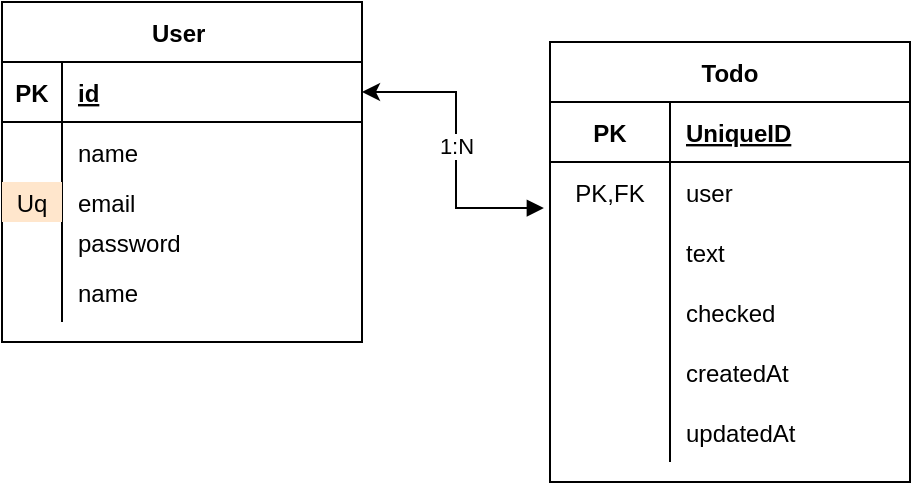 <mxfile version="14.9.0" type="github">
  <diagram id="wbyaY6LRQeAYhuGn-04J" name="openTodoList">
    <mxGraphModel dx="1422" dy="794" grid="1" gridSize="10" guides="1" tooltips="1" connect="1" arrows="1" fold="1" page="1" pageScale="1" pageWidth="827" pageHeight="1169" math="0" shadow="0">
      <root>
        <mxCell id="0" />
        <mxCell id="1" parent="0" />
        <mxCell id="uMr-ry6RQ95iL6HcIfRu-1" value="User " style="shape=table;startSize=30;container=1;collapsible=1;childLayout=tableLayout;fixedRows=1;rowLines=0;fontStyle=1;align=center;resizeLast=1;" vertex="1" parent="1">
          <mxGeometry x="140" y="120" width="180" height="170" as="geometry" />
        </mxCell>
        <mxCell id="uMr-ry6RQ95iL6HcIfRu-2" value="" style="shape=partialRectangle;collapsible=0;dropTarget=0;pointerEvents=0;fillColor=none;top=0;left=0;bottom=1;right=0;points=[[0,0.5],[1,0.5]];portConstraint=eastwest;" vertex="1" parent="uMr-ry6RQ95iL6HcIfRu-1">
          <mxGeometry y="30" width="180" height="30" as="geometry" />
        </mxCell>
        <mxCell id="uMr-ry6RQ95iL6HcIfRu-3" value="PK" style="shape=partialRectangle;connectable=0;fillColor=none;top=0;left=0;bottom=0;right=0;fontStyle=1;overflow=hidden;" vertex="1" parent="uMr-ry6RQ95iL6HcIfRu-2">
          <mxGeometry width="30" height="30" as="geometry" />
        </mxCell>
        <mxCell id="uMr-ry6RQ95iL6HcIfRu-4" value="id" style="shape=partialRectangle;connectable=0;fillColor=none;top=0;left=0;bottom=0;right=0;align=left;spacingLeft=6;fontStyle=5;overflow=hidden;" vertex="1" parent="uMr-ry6RQ95iL6HcIfRu-2">
          <mxGeometry x="30" width="150" height="30" as="geometry" />
        </mxCell>
        <mxCell id="uMr-ry6RQ95iL6HcIfRu-5" value="" style="shape=partialRectangle;collapsible=0;dropTarget=0;pointerEvents=0;fillColor=none;top=0;left=0;bottom=0;right=0;points=[[0,0.5],[1,0.5]];portConstraint=eastwest;" vertex="1" parent="uMr-ry6RQ95iL6HcIfRu-1">
          <mxGeometry y="60" width="180" height="30" as="geometry" />
        </mxCell>
        <mxCell id="uMr-ry6RQ95iL6HcIfRu-6" value="" style="shape=partialRectangle;connectable=0;fillColor=none;top=0;left=0;bottom=0;right=0;editable=1;overflow=hidden;" vertex="1" parent="uMr-ry6RQ95iL6HcIfRu-5">
          <mxGeometry width="30" height="30" as="geometry" />
        </mxCell>
        <mxCell id="uMr-ry6RQ95iL6HcIfRu-7" value="name" style="shape=partialRectangle;connectable=0;fillColor=none;top=0;left=0;bottom=0;right=0;align=left;spacingLeft=6;overflow=hidden;" vertex="1" parent="uMr-ry6RQ95iL6HcIfRu-5">
          <mxGeometry x="30" width="150" height="30" as="geometry" />
        </mxCell>
        <mxCell id="uMr-ry6RQ95iL6HcIfRu-58" value="" style="shape=partialRectangle;collapsible=0;dropTarget=0;pointerEvents=0;fillColor=none;top=0;left=0;bottom=0;right=0;points=[[0,0.5],[1,0.5]];portConstraint=eastwest;" vertex="1" parent="uMr-ry6RQ95iL6HcIfRu-1">
          <mxGeometry y="90" width="180" height="20" as="geometry" />
        </mxCell>
        <mxCell id="uMr-ry6RQ95iL6HcIfRu-59" value="Uq" style="shape=partialRectangle;connectable=0;fillColor=#ffe6cc;top=0;left=0;bottom=0;right=0;editable=1;overflow=hidden;strokeColor=#d79b00;" vertex="1" parent="uMr-ry6RQ95iL6HcIfRu-58">
          <mxGeometry width="30" height="20" as="geometry" />
        </mxCell>
        <mxCell id="uMr-ry6RQ95iL6HcIfRu-60" value="email" style="shape=partialRectangle;connectable=0;fillColor=none;top=0;left=0;bottom=0;right=0;align=left;spacingLeft=6;overflow=hidden;" vertex="1" parent="uMr-ry6RQ95iL6HcIfRu-58">
          <mxGeometry x="30" width="150" height="20" as="geometry" />
        </mxCell>
        <mxCell id="uMr-ry6RQ95iL6HcIfRu-8" value="" style="shape=partialRectangle;collapsible=0;dropTarget=0;pointerEvents=0;fillColor=none;top=0;left=0;bottom=0;right=0;points=[[0,0.5],[1,0.5]];portConstraint=eastwest;" vertex="1" parent="uMr-ry6RQ95iL6HcIfRu-1">
          <mxGeometry y="110" width="180" height="20" as="geometry" />
        </mxCell>
        <mxCell id="uMr-ry6RQ95iL6HcIfRu-9" value="" style="shape=partialRectangle;connectable=0;fillColor=none;top=0;left=0;bottom=0;right=0;editable=1;overflow=hidden;" vertex="1" parent="uMr-ry6RQ95iL6HcIfRu-8">
          <mxGeometry width="30" height="20" as="geometry" />
        </mxCell>
        <mxCell id="uMr-ry6RQ95iL6HcIfRu-10" value="password" style="shape=partialRectangle;connectable=0;fillColor=none;top=0;left=0;bottom=0;right=0;align=left;spacingLeft=6;overflow=hidden;" vertex="1" parent="uMr-ry6RQ95iL6HcIfRu-8">
          <mxGeometry x="30" width="150" height="20" as="geometry" />
        </mxCell>
        <mxCell id="uMr-ry6RQ95iL6HcIfRu-11" value="" style="shape=partialRectangle;collapsible=0;dropTarget=0;pointerEvents=0;fillColor=none;top=0;left=0;bottom=0;right=0;points=[[0,0.5],[1,0.5]];portConstraint=eastwest;" vertex="1" parent="uMr-ry6RQ95iL6HcIfRu-1">
          <mxGeometry y="130" width="180" height="30" as="geometry" />
        </mxCell>
        <mxCell id="uMr-ry6RQ95iL6HcIfRu-12" value="" style="shape=partialRectangle;connectable=0;fillColor=none;top=0;left=0;bottom=0;right=0;editable=1;overflow=hidden;" vertex="1" parent="uMr-ry6RQ95iL6HcIfRu-11">
          <mxGeometry width="30" height="30" as="geometry" />
        </mxCell>
        <mxCell id="uMr-ry6RQ95iL6HcIfRu-13" value="name" style="shape=partialRectangle;connectable=0;fillColor=none;top=0;left=0;bottom=0;right=0;align=left;spacingLeft=6;overflow=hidden;" vertex="1" parent="uMr-ry6RQ95iL6HcIfRu-11">
          <mxGeometry x="30" width="150" height="30" as="geometry" />
        </mxCell>
        <mxCell id="uMr-ry6RQ95iL6HcIfRu-67" value="1:N" style="edgeStyle=orthogonalEdgeStyle;rounded=0;orthogonalLoop=1;jettySize=auto;html=1;startArrow=block;startFill=1;exitX=-0.017;exitY=0.767;exitDx=0;exitDy=0;exitPerimeter=0;" edge="1" parent="1" source="uMr-ry6RQ95iL6HcIfRu-49" target="uMr-ry6RQ95iL6HcIfRu-2">
          <mxGeometry relative="1" as="geometry" />
        </mxCell>
        <mxCell id="uMr-ry6RQ95iL6HcIfRu-45" value="Todo" style="shape=table;startSize=30;container=1;collapsible=1;childLayout=tableLayout;fixedRows=1;rowLines=0;fontStyle=1;align=center;resizeLast=1;" vertex="1" parent="1">
          <mxGeometry x="414" y="140" width="180" height="220" as="geometry" />
        </mxCell>
        <mxCell id="uMr-ry6RQ95iL6HcIfRu-46" value="" style="shape=partialRectangle;collapsible=0;dropTarget=0;pointerEvents=0;fillColor=none;top=0;left=0;bottom=1;right=0;points=[[0,0.5],[1,0.5]];portConstraint=eastwest;" vertex="1" parent="uMr-ry6RQ95iL6HcIfRu-45">
          <mxGeometry y="30" width="180" height="30" as="geometry" />
        </mxCell>
        <mxCell id="uMr-ry6RQ95iL6HcIfRu-47" value="PK" style="shape=partialRectangle;connectable=0;fillColor=none;top=0;left=0;bottom=0;right=0;fontStyle=1;overflow=hidden;" vertex="1" parent="uMr-ry6RQ95iL6HcIfRu-46">
          <mxGeometry width="60" height="30" as="geometry" />
        </mxCell>
        <mxCell id="uMr-ry6RQ95iL6HcIfRu-48" value="UniqueID" style="shape=partialRectangle;connectable=0;fillColor=none;top=0;left=0;bottom=0;right=0;align=left;spacingLeft=6;fontStyle=5;overflow=hidden;" vertex="1" parent="uMr-ry6RQ95iL6HcIfRu-46">
          <mxGeometry x="60" width="120" height="30" as="geometry" />
        </mxCell>
        <mxCell id="uMr-ry6RQ95iL6HcIfRu-49" value="" style="shape=partialRectangle;collapsible=0;dropTarget=0;pointerEvents=0;fillColor=none;top=0;left=0;bottom=0;right=0;points=[[0,0.5],[1,0.5]];portConstraint=eastwest;" vertex="1" parent="uMr-ry6RQ95iL6HcIfRu-45">
          <mxGeometry y="60" width="180" height="30" as="geometry" />
        </mxCell>
        <mxCell id="uMr-ry6RQ95iL6HcIfRu-50" value="PK,FK" style="shape=partialRectangle;connectable=0;fillColor=none;top=0;left=0;bottom=0;right=0;editable=1;overflow=hidden;" vertex="1" parent="uMr-ry6RQ95iL6HcIfRu-49">
          <mxGeometry width="60" height="30" as="geometry" />
        </mxCell>
        <mxCell id="uMr-ry6RQ95iL6HcIfRu-51" value="user" style="shape=partialRectangle;connectable=0;fillColor=none;top=0;left=0;bottom=0;right=0;align=left;spacingLeft=6;overflow=hidden;" vertex="1" parent="uMr-ry6RQ95iL6HcIfRu-49">
          <mxGeometry x="60" width="120" height="30" as="geometry" />
        </mxCell>
        <mxCell id="uMr-ry6RQ95iL6HcIfRu-52" value="" style="shape=partialRectangle;collapsible=0;dropTarget=0;pointerEvents=0;fillColor=none;top=0;left=0;bottom=0;right=0;points=[[0,0.5],[1,0.5]];portConstraint=eastwest;" vertex="1" parent="uMr-ry6RQ95iL6HcIfRu-45">
          <mxGeometry y="90" width="180" height="30" as="geometry" />
        </mxCell>
        <mxCell id="uMr-ry6RQ95iL6HcIfRu-53" value="" style="shape=partialRectangle;connectable=0;fillColor=none;top=0;left=0;bottom=0;right=0;editable=1;overflow=hidden;" vertex="1" parent="uMr-ry6RQ95iL6HcIfRu-52">
          <mxGeometry width="60" height="30" as="geometry" />
        </mxCell>
        <mxCell id="uMr-ry6RQ95iL6HcIfRu-54" value="text" style="shape=partialRectangle;connectable=0;fillColor=none;top=0;left=0;bottom=0;right=0;align=left;spacingLeft=6;overflow=hidden;" vertex="1" parent="uMr-ry6RQ95iL6HcIfRu-52">
          <mxGeometry x="60" width="120" height="30" as="geometry" />
        </mxCell>
        <mxCell id="uMr-ry6RQ95iL6HcIfRu-55" value="" style="shape=partialRectangle;collapsible=0;dropTarget=0;pointerEvents=0;fillColor=none;top=0;left=0;bottom=0;right=0;points=[[0,0.5],[1,0.5]];portConstraint=eastwest;" vertex="1" parent="uMr-ry6RQ95iL6HcIfRu-45">
          <mxGeometry y="120" width="180" height="30" as="geometry" />
        </mxCell>
        <mxCell id="uMr-ry6RQ95iL6HcIfRu-56" value="" style="shape=partialRectangle;connectable=0;fillColor=none;top=0;left=0;bottom=0;right=0;editable=1;overflow=hidden;" vertex="1" parent="uMr-ry6RQ95iL6HcIfRu-55">
          <mxGeometry width="60" height="30" as="geometry" />
        </mxCell>
        <mxCell id="uMr-ry6RQ95iL6HcIfRu-57" value="checked" style="shape=partialRectangle;connectable=0;fillColor=none;top=0;left=0;bottom=0;right=0;align=left;spacingLeft=6;overflow=hidden;" vertex="1" parent="uMr-ry6RQ95iL6HcIfRu-55">
          <mxGeometry x="60" width="120" height="30" as="geometry" />
        </mxCell>
        <mxCell id="uMr-ry6RQ95iL6HcIfRu-69" value="" style="shape=partialRectangle;collapsible=0;dropTarget=0;pointerEvents=0;fillColor=none;top=0;left=0;bottom=0;right=0;points=[[0,0.5],[1,0.5]];portConstraint=eastwest;" vertex="1" parent="uMr-ry6RQ95iL6HcIfRu-45">
          <mxGeometry y="150" width="180" height="30" as="geometry" />
        </mxCell>
        <mxCell id="uMr-ry6RQ95iL6HcIfRu-70" value="" style="shape=partialRectangle;connectable=0;fillColor=none;top=0;left=0;bottom=0;right=0;editable=1;overflow=hidden;" vertex="1" parent="uMr-ry6RQ95iL6HcIfRu-69">
          <mxGeometry width="60" height="30" as="geometry" />
        </mxCell>
        <mxCell id="uMr-ry6RQ95iL6HcIfRu-71" value="createdAt" style="shape=partialRectangle;connectable=0;fillColor=none;top=0;left=0;bottom=0;right=0;align=left;spacingLeft=6;overflow=hidden;" vertex="1" parent="uMr-ry6RQ95iL6HcIfRu-69">
          <mxGeometry x="60" width="120" height="30" as="geometry" />
        </mxCell>
        <mxCell id="uMr-ry6RQ95iL6HcIfRu-72" value="" style="shape=partialRectangle;collapsible=0;dropTarget=0;pointerEvents=0;fillColor=none;top=0;left=0;bottom=0;right=0;points=[[0,0.5],[1,0.5]];portConstraint=eastwest;" vertex="1" parent="uMr-ry6RQ95iL6HcIfRu-45">
          <mxGeometry y="180" width="180" height="30" as="geometry" />
        </mxCell>
        <mxCell id="uMr-ry6RQ95iL6HcIfRu-73" value="" style="shape=partialRectangle;connectable=0;fillColor=none;top=0;left=0;bottom=0;right=0;editable=1;overflow=hidden;" vertex="1" parent="uMr-ry6RQ95iL6HcIfRu-72">
          <mxGeometry width="60" height="30" as="geometry" />
        </mxCell>
        <mxCell id="uMr-ry6RQ95iL6HcIfRu-74" value="updatedAt" style="shape=partialRectangle;connectable=0;fillColor=none;top=0;left=0;bottom=0;right=0;align=left;spacingLeft=6;overflow=hidden;" vertex="1" parent="uMr-ry6RQ95iL6HcIfRu-72">
          <mxGeometry x="60" width="120" height="30" as="geometry" />
        </mxCell>
      </root>
    </mxGraphModel>
  </diagram>
</mxfile>
